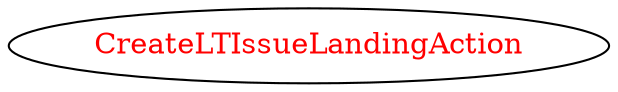 digraph dependencyGraph {
 concentrate=true;
 ranksep="2.0";
 rankdir="LR"; 
 splines="ortho";
"CreateLTIssueLandingAction" [fontcolor="red"];
}